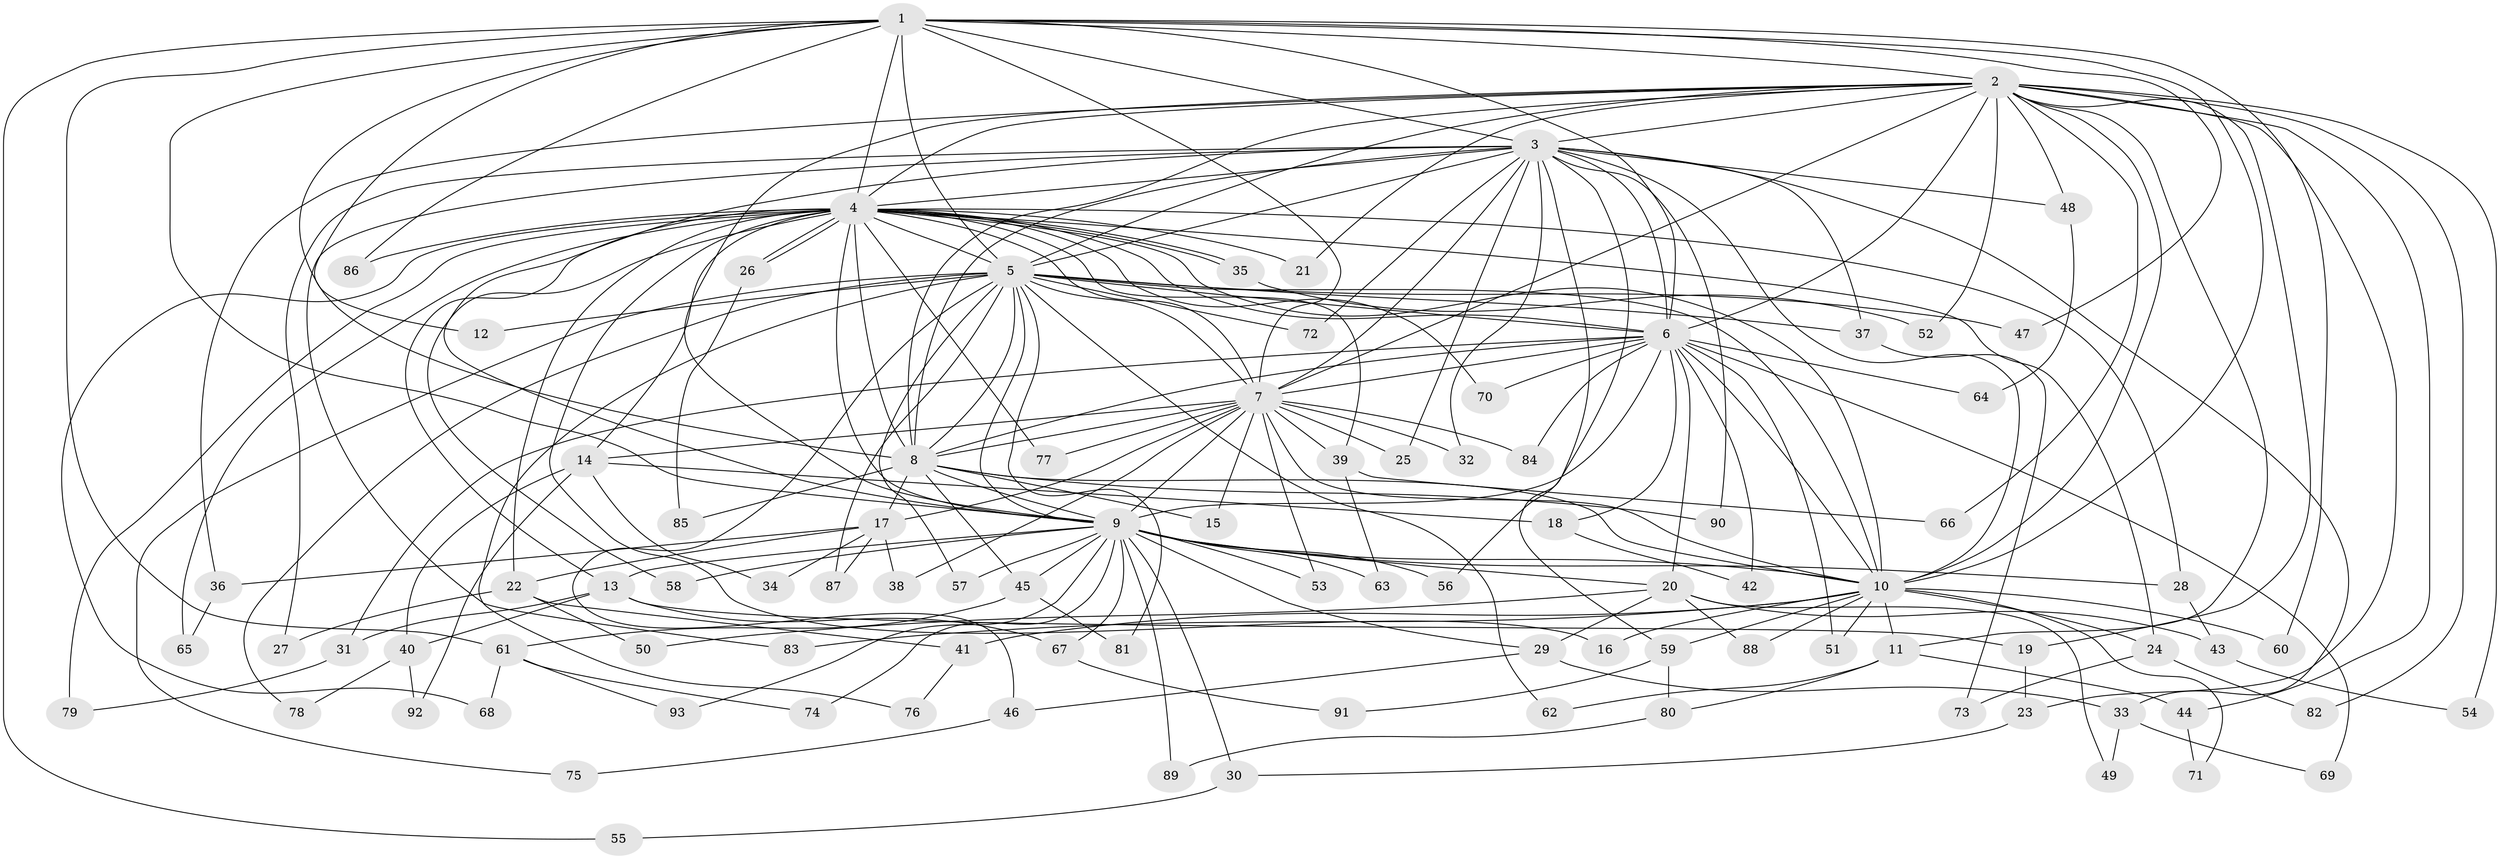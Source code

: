 // coarse degree distribution, {23: 0.014705882352941176, 24: 0.029411764705882353, 18: 0.014705882352941176, 15: 0.014705882352941176, 16: 0.029411764705882353, 20: 0.014705882352941176, 5: 0.04411764705882353, 2: 0.5588235294117647, 6: 0.04411764705882353, 3: 0.11764705882352941, 7: 0.014705882352941176, 4: 0.10294117647058823}
// Generated by graph-tools (version 1.1) at 2025/41/03/06/25 10:41:41]
// undirected, 93 vertices, 211 edges
graph export_dot {
graph [start="1"]
  node [color=gray90,style=filled];
  1;
  2;
  3;
  4;
  5;
  6;
  7;
  8;
  9;
  10;
  11;
  12;
  13;
  14;
  15;
  16;
  17;
  18;
  19;
  20;
  21;
  22;
  23;
  24;
  25;
  26;
  27;
  28;
  29;
  30;
  31;
  32;
  33;
  34;
  35;
  36;
  37;
  38;
  39;
  40;
  41;
  42;
  43;
  44;
  45;
  46;
  47;
  48;
  49;
  50;
  51;
  52;
  53;
  54;
  55;
  56;
  57;
  58;
  59;
  60;
  61;
  62;
  63;
  64;
  65;
  66;
  67;
  68;
  69;
  70;
  71;
  72;
  73;
  74;
  75;
  76;
  77;
  78;
  79;
  80;
  81;
  82;
  83;
  84;
  85;
  86;
  87;
  88;
  89;
  90;
  91;
  92;
  93;
  1 -- 2;
  1 -- 3;
  1 -- 4;
  1 -- 5;
  1 -- 6;
  1 -- 7;
  1 -- 8;
  1 -- 9;
  1 -- 10;
  1 -- 12;
  1 -- 47;
  1 -- 55;
  1 -- 60;
  1 -- 61;
  1 -- 86;
  2 -- 3;
  2 -- 4;
  2 -- 5;
  2 -- 6;
  2 -- 7;
  2 -- 8;
  2 -- 9;
  2 -- 10;
  2 -- 11;
  2 -- 19;
  2 -- 21;
  2 -- 23;
  2 -- 36;
  2 -- 44;
  2 -- 48;
  2 -- 52;
  2 -- 54;
  2 -- 66;
  2 -- 82;
  3 -- 4;
  3 -- 5;
  3 -- 6;
  3 -- 7;
  3 -- 8;
  3 -- 9;
  3 -- 10;
  3 -- 25;
  3 -- 27;
  3 -- 32;
  3 -- 33;
  3 -- 37;
  3 -- 48;
  3 -- 56;
  3 -- 59;
  3 -- 72;
  3 -- 83;
  3 -- 90;
  4 -- 5;
  4 -- 6;
  4 -- 7;
  4 -- 8;
  4 -- 9;
  4 -- 10;
  4 -- 13;
  4 -- 14;
  4 -- 16;
  4 -- 21;
  4 -- 22;
  4 -- 24;
  4 -- 26;
  4 -- 26;
  4 -- 28;
  4 -- 35;
  4 -- 35;
  4 -- 39;
  4 -- 58;
  4 -- 65;
  4 -- 68;
  4 -- 70;
  4 -- 77;
  4 -- 79;
  4 -- 86;
  5 -- 6;
  5 -- 7;
  5 -- 8;
  5 -- 9;
  5 -- 10;
  5 -- 12;
  5 -- 37;
  5 -- 46;
  5 -- 47;
  5 -- 57;
  5 -- 62;
  5 -- 72;
  5 -- 75;
  5 -- 76;
  5 -- 78;
  5 -- 81;
  5 -- 87;
  6 -- 7;
  6 -- 8;
  6 -- 9;
  6 -- 10;
  6 -- 18;
  6 -- 20;
  6 -- 31;
  6 -- 42;
  6 -- 51;
  6 -- 64;
  6 -- 69;
  6 -- 70;
  6 -- 84;
  7 -- 8;
  7 -- 9;
  7 -- 10;
  7 -- 14;
  7 -- 15;
  7 -- 17;
  7 -- 25;
  7 -- 32;
  7 -- 38;
  7 -- 39;
  7 -- 53;
  7 -- 77;
  7 -- 84;
  8 -- 9;
  8 -- 10;
  8 -- 15;
  8 -- 17;
  8 -- 45;
  8 -- 85;
  8 -- 90;
  9 -- 10;
  9 -- 13;
  9 -- 20;
  9 -- 28;
  9 -- 29;
  9 -- 30;
  9 -- 45;
  9 -- 53;
  9 -- 56;
  9 -- 57;
  9 -- 58;
  9 -- 63;
  9 -- 67;
  9 -- 74;
  9 -- 89;
  9 -- 93;
  10 -- 11;
  10 -- 16;
  10 -- 24;
  10 -- 41;
  10 -- 51;
  10 -- 59;
  10 -- 60;
  10 -- 71;
  10 -- 83;
  10 -- 88;
  11 -- 44;
  11 -- 62;
  11 -- 80;
  13 -- 19;
  13 -- 31;
  13 -- 40;
  13 -- 67;
  14 -- 18;
  14 -- 34;
  14 -- 40;
  14 -- 92;
  17 -- 22;
  17 -- 34;
  17 -- 36;
  17 -- 38;
  17 -- 87;
  18 -- 42;
  19 -- 23;
  20 -- 29;
  20 -- 43;
  20 -- 49;
  20 -- 50;
  20 -- 88;
  22 -- 27;
  22 -- 41;
  22 -- 50;
  23 -- 30;
  24 -- 73;
  24 -- 82;
  26 -- 85;
  28 -- 43;
  29 -- 33;
  29 -- 46;
  30 -- 55;
  31 -- 79;
  33 -- 49;
  33 -- 69;
  35 -- 52;
  36 -- 65;
  37 -- 73;
  39 -- 63;
  39 -- 66;
  40 -- 78;
  40 -- 92;
  41 -- 76;
  43 -- 54;
  44 -- 71;
  45 -- 61;
  45 -- 81;
  46 -- 75;
  48 -- 64;
  59 -- 80;
  59 -- 91;
  61 -- 68;
  61 -- 74;
  61 -- 93;
  67 -- 91;
  80 -- 89;
}

